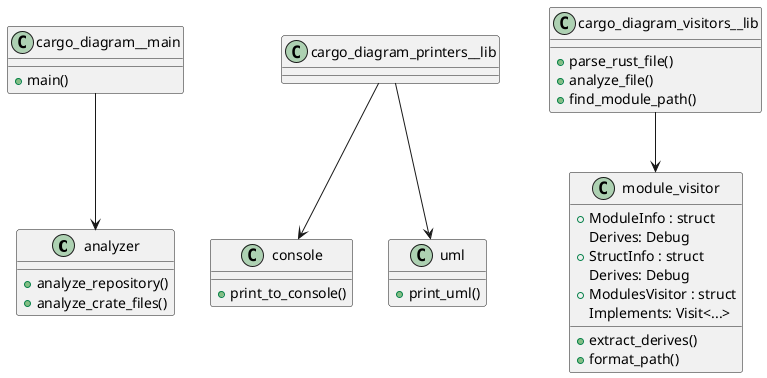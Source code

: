 @startuml
class analyzer {
  + analyze_repository()
  + analyze_crate_files()
}
class console {
  + print_to_console()
}
class cargo_diagram_visitors__lib {
  + parse_rust_file()
  + analyze_file()
  + find_module_path()
}
cargo_diagram_visitors__lib --> module_visitor
class cargo_diagram_printers__lib {
}
cargo_diagram_printers__lib --> console
cargo_diagram_printers__lib --> uml
class cargo_diagram__main {
  + main()
}
cargo_diagram__main --> analyzer
class uml {
  + print_uml()
}
class module_visitor {
  + ModuleInfo : struct
    Derives: Debug
  + StructInfo : struct
    Derives: Debug
  + ModulesVisitor : struct
    Implements: Visit<...>
  + extract_derives()
  + format_path()
}
@enduml
